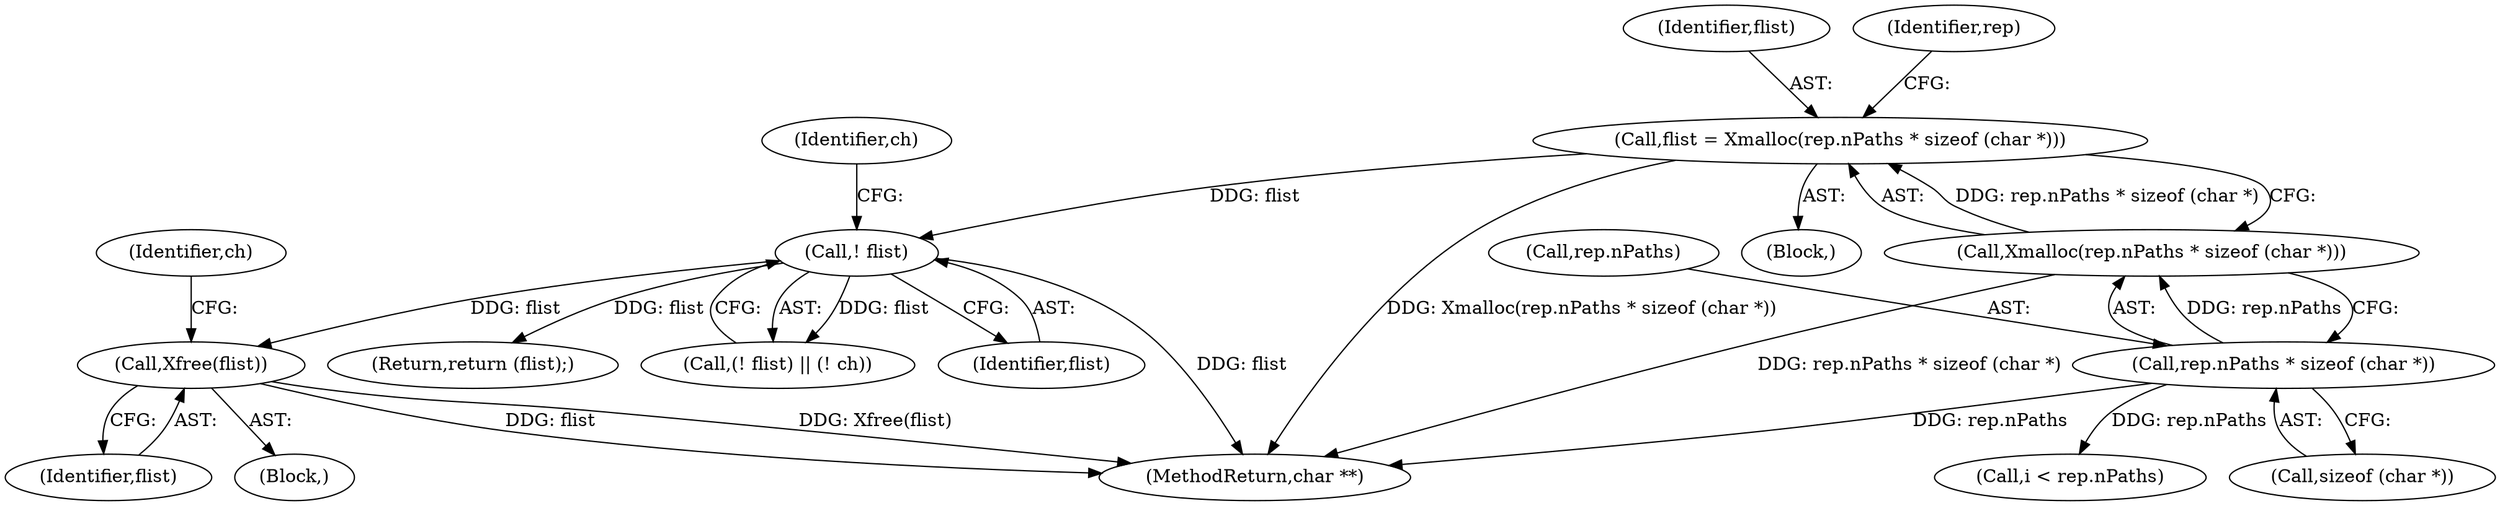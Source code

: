 digraph "0_libx11_b469da1430cdcee06e31c6251b83aede072a1ff0_0@API" {
"1000191" [label="(Call,Xfree(flist))"];
"1000186" [label="(Call,! flist)"];
"1000151" [label="(Call,flist = Xmalloc(rep.nPaths * sizeof (char *)))"];
"1000153" [label="(Call,Xmalloc(rep.nPaths * sizeof (char *)))"];
"1000154" [label="(Call,rep.nPaths * sizeof (char *))"];
"1000154" [label="(Call,rep.nPaths * sizeof (char *))"];
"1000155" [label="(Call,rep.nPaths)"];
"1000150" [label="(Block,)"];
"1000152" [label="(Identifier,flist)"];
"1000276" [label="(Return,return (flist);)"];
"1000194" [label="(Identifier,ch)"];
"1000153" [label="(Call,Xmalloc(rep.nPaths * sizeof (char *)))"];
"1000185" [label="(Call,(! flist) || (! ch))"];
"1000189" [label="(Identifier,ch)"];
"1000191" [label="(Call,Xfree(flist))"];
"1000151" [label="(Call,flist = Xmalloc(rep.nPaths * sizeof (char *)))"];
"1000186" [label="(Call,! flist)"];
"1000187" [label="(Identifier,flist)"];
"1000158" [label="(Call,sizeof (char *))"];
"1000190" [label="(Block,)"];
"1000192" [label="(Identifier,flist)"];
"1000278" [label="(MethodReturn,char **)"];
"1000226" [label="(Call,i < rep.nPaths)"];
"1000163" [label="(Identifier,rep)"];
"1000191" -> "1000190"  [label="AST: "];
"1000191" -> "1000192"  [label="CFG: "];
"1000192" -> "1000191"  [label="AST: "];
"1000194" -> "1000191"  [label="CFG: "];
"1000191" -> "1000278"  [label="DDG: Xfree(flist)"];
"1000191" -> "1000278"  [label="DDG: flist"];
"1000186" -> "1000191"  [label="DDG: flist"];
"1000186" -> "1000185"  [label="AST: "];
"1000186" -> "1000187"  [label="CFG: "];
"1000187" -> "1000186"  [label="AST: "];
"1000189" -> "1000186"  [label="CFG: "];
"1000185" -> "1000186"  [label="CFG: "];
"1000186" -> "1000278"  [label="DDG: flist"];
"1000186" -> "1000185"  [label="DDG: flist"];
"1000151" -> "1000186"  [label="DDG: flist"];
"1000186" -> "1000276"  [label="DDG: flist"];
"1000151" -> "1000150"  [label="AST: "];
"1000151" -> "1000153"  [label="CFG: "];
"1000152" -> "1000151"  [label="AST: "];
"1000153" -> "1000151"  [label="AST: "];
"1000163" -> "1000151"  [label="CFG: "];
"1000151" -> "1000278"  [label="DDG: Xmalloc(rep.nPaths * sizeof (char *))"];
"1000153" -> "1000151"  [label="DDG: rep.nPaths * sizeof (char *)"];
"1000153" -> "1000154"  [label="CFG: "];
"1000154" -> "1000153"  [label="AST: "];
"1000153" -> "1000278"  [label="DDG: rep.nPaths * sizeof (char *)"];
"1000154" -> "1000153"  [label="DDG: rep.nPaths"];
"1000154" -> "1000158"  [label="CFG: "];
"1000155" -> "1000154"  [label="AST: "];
"1000158" -> "1000154"  [label="AST: "];
"1000154" -> "1000278"  [label="DDG: rep.nPaths"];
"1000154" -> "1000226"  [label="DDG: rep.nPaths"];
}
